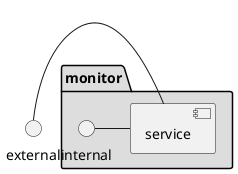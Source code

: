 @startuml

interface external

package "monitor" #dddddd {
    component service
    interface internal
}
external - service
internal - service
@enduml
